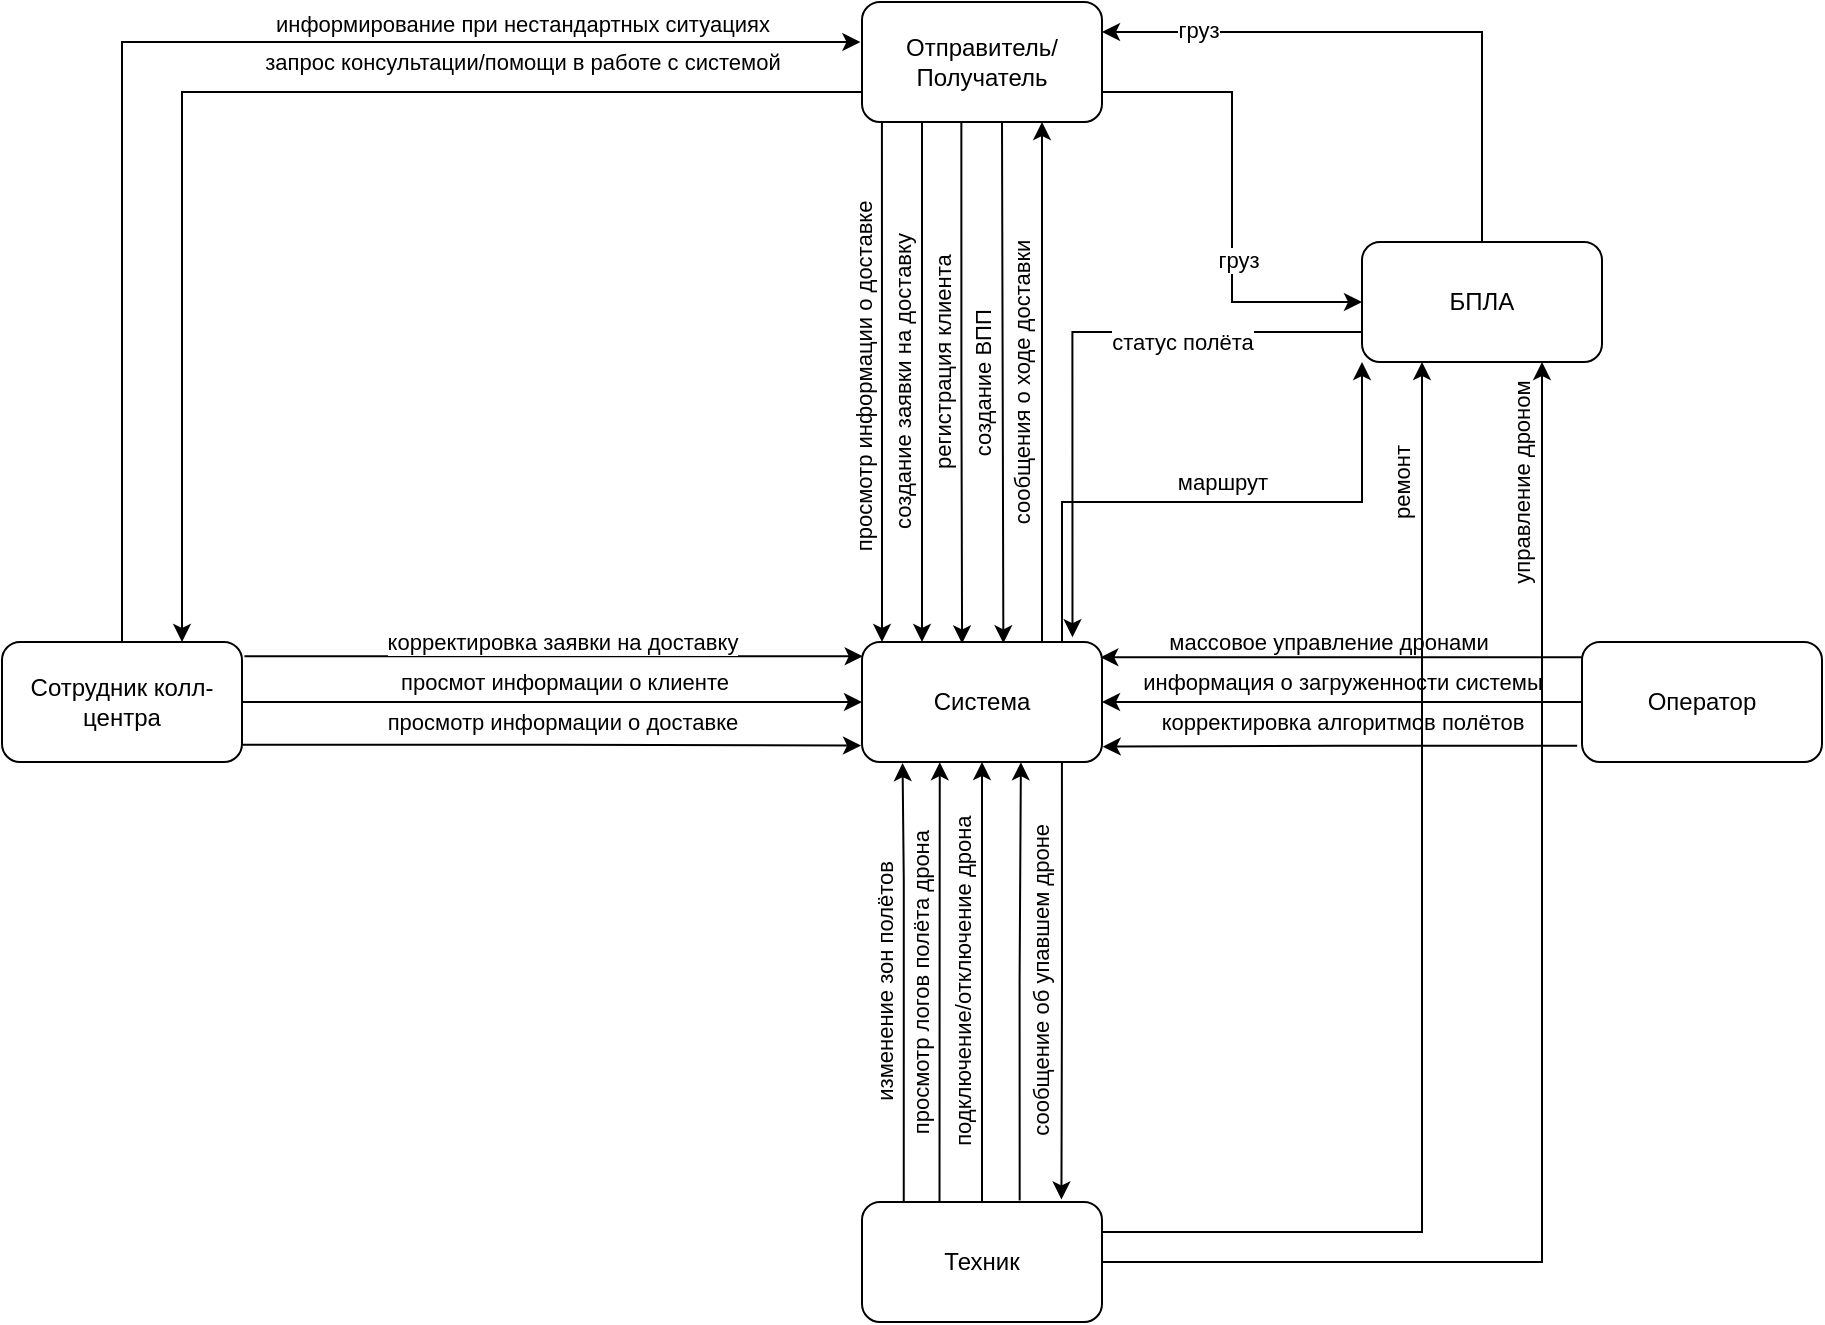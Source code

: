 <mxfile version="24.4.8" type="device">
  <diagram name="Page-1" id="ufsbn-yQDBMvoMUHdZ3s">
    <mxGraphModel dx="2918" dy="1888" grid="1" gridSize="10" guides="1" tooltips="1" connect="1" arrows="1" fold="1" page="1" pageScale="1" pageWidth="850" pageHeight="1100" math="0" shadow="0">
      <root>
        <mxCell id="0" />
        <mxCell id="1" parent="0" />
        <mxCell id="YhOTZicHrDQt2VLhJ91N-24" style="edgeStyle=orthogonalEdgeStyle;rounded=0;orthogonalLoop=1;jettySize=auto;html=1;exitX=0.75;exitY=0;exitDx=0;exitDy=0;entryX=0.75;entryY=1;entryDx=0;entryDy=0;" parent="1" source="YhOTZicHrDQt2VLhJ91N-1" target="YhOTZicHrDQt2VLhJ91N-2" edge="1">
          <mxGeometry relative="1" as="geometry" />
        </mxCell>
        <mxCell id="YhOTZicHrDQt2VLhJ91N-25" value="сообщения о ходе доставки" style="edgeLabel;html=1;align=center;verticalAlign=middle;resizable=0;points=[];rotation=-90;" parent="YhOTZicHrDQt2VLhJ91N-24" vertex="1" connectable="0">
          <mxGeometry x="-0.072" y="3" relative="1" as="geometry">
            <mxPoint x="-7" y="-9" as="offset" />
          </mxGeometry>
        </mxCell>
        <mxCell id="OkFSw4aNrmkY7vSU084l-10" style="edgeStyle=orthogonalEdgeStyle;rounded=0;orthogonalLoop=1;jettySize=auto;html=1;exitX=0.75;exitY=0;exitDx=0;exitDy=0;entryX=0;entryY=1;entryDx=0;entryDy=0;" parent="1" source="YhOTZicHrDQt2VLhJ91N-1" target="OkFSw4aNrmkY7vSU084l-1" edge="1">
          <mxGeometry relative="1" as="geometry">
            <Array as="points">
              <mxPoint x="450" y="220" />
              <mxPoint x="450" y="150" />
              <mxPoint x="600" y="150" />
            </Array>
          </mxGeometry>
        </mxCell>
        <mxCell id="OkFSw4aNrmkY7vSU084l-11" value="маршрут" style="edgeLabel;html=1;align=center;verticalAlign=middle;resizable=0;points=[];" parent="OkFSw4aNrmkY7vSU084l-10" vertex="1" connectable="0">
          <mxGeometry x="-0.181" y="4" relative="1" as="geometry">
            <mxPoint x="37" y="-6" as="offset" />
          </mxGeometry>
        </mxCell>
        <mxCell id="YhOTZicHrDQt2VLhJ91N-1" value="Система" style="rounded=1;whiteSpace=wrap;html=1;" parent="1" vertex="1">
          <mxGeometry x="350" y="220" width="120" height="60" as="geometry" />
        </mxCell>
        <mxCell id="YhOTZicHrDQt2VLhJ91N-10" style="edgeStyle=orthogonalEdgeStyle;rounded=0;orthogonalLoop=1;jettySize=auto;html=1;exitX=0.414;exitY=1.003;exitDx=0;exitDy=0;entryX=0.417;entryY=0.012;entryDx=0;entryDy=0;exitPerimeter=0;entryPerimeter=0;" parent="1" source="YhOTZicHrDQt2VLhJ91N-2" target="YhOTZicHrDQt2VLhJ91N-1" edge="1">
          <mxGeometry relative="1" as="geometry" />
        </mxCell>
        <mxCell id="YhOTZicHrDQt2VLhJ91N-11" value="создание ВПП" style="edgeLabel;html=1;align=center;verticalAlign=middle;resizable=0;points=[];rotation=-90;" parent="YhOTZicHrDQt2VLhJ91N-10" vertex="1" connectable="0">
          <mxGeometry x="0.289" y="1" relative="1" as="geometry">
            <mxPoint x="9" y="-37" as="offset" />
          </mxGeometry>
        </mxCell>
        <mxCell id="YhOTZicHrDQt2VLhJ91N-12" style="edgeStyle=orthogonalEdgeStyle;rounded=0;orthogonalLoop=1;jettySize=auto;html=1;exitX=0.25;exitY=1;exitDx=0;exitDy=0;entryX=0.25;entryY=0;entryDx=0;entryDy=0;" parent="1" source="YhOTZicHrDQt2VLhJ91N-2" target="YhOTZicHrDQt2VLhJ91N-1" edge="1">
          <mxGeometry relative="1" as="geometry" />
        </mxCell>
        <mxCell id="YhOTZicHrDQt2VLhJ91N-14" value="создание заявки на доставку" style="edgeLabel;html=1;align=center;verticalAlign=middle;resizable=0;points=[];rotation=-90;" parent="YhOTZicHrDQt2VLhJ91N-12" vertex="1" connectable="0">
          <mxGeometry x="0.624" y="1" relative="1" as="geometry">
            <mxPoint x="-11" y="-81" as="offset" />
          </mxGeometry>
        </mxCell>
        <mxCell id="YhOTZicHrDQt2VLhJ91N-46" style="edgeStyle=orthogonalEdgeStyle;rounded=0;orthogonalLoop=1;jettySize=auto;html=1;exitX=0.083;exitY=1;exitDx=0;exitDy=0;exitPerimeter=0;" parent="1" source="YhOTZicHrDQt2VLhJ91N-2" edge="1">
          <mxGeometry relative="1" as="geometry">
            <mxPoint x="360" y="220" as="targetPoint" />
          </mxGeometry>
        </mxCell>
        <mxCell id="YhOTZicHrDQt2VLhJ91N-47" value="просмотр информации о доставке" style="edgeLabel;html=1;align=center;verticalAlign=middle;resizable=0;points=[];rotation=-90;" parent="YhOTZicHrDQt2VLhJ91N-46" vertex="1" connectable="0">
          <mxGeometry x="0.172" y="1" relative="1" as="geometry">
            <mxPoint x="-11" y="-24" as="offset" />
          </mxGeometry>
        </mxCell>
        <mxCell id="YhOTZicHrDQt2VLhJ91N-48" style="edgeStyle=orthogonalEdgeStyle;rounded=0;orthogonalLoop=1;jettySize=auto;html=1;exitX=0;exitY=0.75;exitDx=0;exitDy=0;entryX=0.75;entryY=0;entryDx=0;entryDy=0;" parent="1" source="YhOTZicHrDQt2VLhJ91N-2" target="YhOTZicHrDQt2VLhJ91N-7" edge="1">
          <mxGeometry relative="1" as="geometry">
            <Array as="points">
              <mxPoint x="10" y="-55" />
            </Array>
          </mxGeometry>
        </mxCell>
        <mxCell id="YhOTZicHrDQt2VLhJ91N-49" value="запрос консультации/помощи в работе с системой" style="edgeLabel;html=1;align=center;verticalAlign=middle;resizable=0;points=[];" parent="YhOTZicHrDQt2VLhJ91N-48" vertex="1" connectable="0">
          <mxGeometry x="0.482" relative="1" as="geometry">
            <mxPoint x="170" y="-131" as="offset" />
          </mxGeometry>
        </mxCell>
        <mxCell id="OkFSw4aNrmkY7vSU084l-2" style="edgeStyle=orthogonalEdgeStyle;rounded=0;orthogonalLoop=1;jettySize=auto;html=1;exitX=1;exitY=0.75;exitDx=0;exitDy=0;entryX=0;entryY=0.5;entryDx=0;entryDy=0;" parent="1" source="YhOTZicHrDQt2VLhJ91N-2" target="OkFSw4aNrmkY7vSU084l-1" edge="1">
          <mxGeometry relative="1" as="geometry" />
        </mxCell>
        <mxCell id="OkFSw4aNrmkY7vSU084l-3" value="груз" style="edgeLabel;html=1;align=center;verticalAlign=middle;resizable=0;points=[];" parent="OkFSw4aNrmkY7vSU084l-2" vertex="1" connectable="0">
          <mxGeometry x="0.263" y="3" relative="1" as="geometry">
            <mxPoint as="offset" />
          </mxGeometry>
        </mxCell>
        <mxCell id="YhOTZicHrDQt2VLhJ91N-2" value="Отправитель/Получатель" style="rounded=1;whiteSpace=wrap;html=1;" parent="1" vertex="1">
          <mxGeometry x="350" y="-100" width="120" height="60" as="geometry" />
        </mxCell>
        <mxCell id="YhOTZicHrDQt2VLhJ91N-26" style="edgeStyle=orthogonalEdgeStyle;rounded=0;orthogonalLoop=1;jettySize=auto;html=1;exitX=0.009;exitY=0.128;exitDx=0;exitDy=0;entryX=0.993;entryY=0.128;entryDx=0;entryDy=0;entryPerimeter=0;exitPerimeter=0;" parent="1" source="YhOTZicHrDQt2VLhJ91N-4" target="YhOTZicHrDQt2VLhJ91N-1" edge="1">
          <mxGeometry relative="1" as="geometry" />
        </mxCell>
        <mxCell id="YhOTZicHrDQt2VLhJ91N-27" value="массовое управление дронами" style="edgeLabel;html=1;align=center;verticalAlign=middle;resizable=0;points=[];rotation=0;" parent="YhOTZicHrDQt2VLhJ91N-26" vertex="1" connectable="0">
          <mxGeometry x="0.178" y="-2" relative="1" as="geometry">
            <mxPoint x="14" y="-6" as="offset" />
          </mxGeometry>
        </mxCell>
        <mxCell id="YhOTZicHrDQt2VLhJ91N-29" style="edgeStyle=orthogonalEdgeStyle;rounded=0;orthogonalLoop=1;jettySize=auto;html=1;exitX=0;exitY=0.5;exitDx=0;exitDy=0;entryX=1;entryY=0.5;entryDx=0;entryDy=0;" parent="1" source="YhOTZicHrDQt2VLhJ91N-4" target="YhOTZicHrDQt2VLhJ91N-1" edge="1">
          <mxGeometry relative="1" as="geometry" />
        </mxCell>
        <mxCell id="YhOTZicHrDQt2VLhJ91N-30" value="информация о загруженности системы" style="edgeLabel;html=1;align=center;verticalAlign=middle;resizable=0;points=[];rotation=0;" parent="YhOTZicHrDQt2VLhJ91N-29" vertex="1" connectable="0">
          <mxGeometry x="-0.178" relative="1" as="geometry">
            <mxPoint x="-22" y="-10" as="offset" />
          </mxGeometry>
        </mxCell>
        <mxCell id="YhOTZicHrDQt2VLhJ91N-42" style="edgeStyle=orthogonalEdgeStyle;rounded=0;orthogonalLoop=1;jettySize=auto;html=1;exitX=-0.02;exitY=0.865;exitDx=0;exitDy=0;entryX=1.003;entryY=0.872;entryDx=0;entryDy=0;entryPerimeter=0;exitPerimeter=0;" parent="1" source="YhOTZicHrDQt2VLhJ91N-4" target="YhOTZicHrDQt2VLhJ91N-1" edge="1">
          <mxGeometry relative="1" as="geometry" />
        </mxCell>
        <mxCell id="YhOTZicHrDQt2VLhJ91N-43" value="корректировка алгоритмов полётов" style="edgeLabel;html=1;align=center;verticalAlign=middle;resizable=0;points=[];rotation=0;" parent="YhOTZicHrDQt2VLhJ91N-42" vertex="1" connectable="0">
          <mxGeometry x="-0.711" relative="1" as="geometry">
            <mxPoint x="-83" y="-12" as="offset" />
          </mxGeometry>
        </mxCell>
        <mxCell id="YhOTZicHrDQt2VLhJ91N-4" value="Оператор" style="rounded=1;whiteSpace=wrap;html=1;" parent="1" vertex="1">
          <mxGeometry x="710" y="220" width="120" height="60" as="geometry" />
        </mxCell>
        <mxCell id="YhOTZicHrDQt2VLhJ91N-33" style="edgeStyle=orthogonalEdgeStyle;rounded=0;orthogonalLoop=1;jettySize=auto;html=1;exitX=0.657;exitY=-0.013;exitDx=0;exitDy=0;entryX=0.662;entryY=1.002;entryDx=0;entryDy=0;exitPerimeter=0;entryPerimeter=0;" parent="1" source="YhOTZicHrDQt2VLhJ91N-5" target="YhOTZicHrDQt2VLhJ91N-1" edge="1">
          <mxGeometry relative="1" as="geometry" />
        </mxCell>
        <mxCell id="YhOTZicHrDQt2VLhJ91N-34" value="просмотр логов полёта дрона" style="edgeLabel;html=1;align=center;verticalAlign=middle;resizable=0;points=[];rotation=-90;" parent="YhOTZicHrDQt2VLhJ91N-33" vertex="1" connectable="0">
          <mxGeometry x="-0.621" y="1" relative="1" as="geometry">
            <mxPoint x="-48" y="-67" as="offset" />
          </mxGeometry>
        </mxCell>
        <mxCell id="YhOTZicHrDQt2VLhJ91N-35" style="edgeStyle=orthogonalEdgeStyle;rounded=0;orthogonalLoop=1;jettySize=auto;html=1;exitX=0.5;exitY=0;exitDx=0;exitDy=0;entryX=0.5;entryY=1;entryDx=0;entryDy=0;" parent="1" source="YhOTZicHrDQt2VLhJ91N-5" target="YhOTZicHrDQt2VLhJ91N-1" edge="1">
          <mxGeometry relative="1" as="geometry" />
        </mxCell>
        <mxCell id="YhOTZicHrDQt2VLhJ91N-37" style="edgeStyle=orthogonalEdgeStyle;rounded=0;orthogonalLoop=1;jettySize=auto;html=1;exitX=0.323;exitY=0.017;exitDx=0;exitDy=0;entryX=0.324;entryY=1.002;entryDx=0;entryDy=0;entryPerimeter=0;exitPerimeter=0;" parent="1" source="YhOTZicHrDQt2VLhJ91N-5" target="YhOTZicHrDQt2VLhJ91N-1" edge="1">
          <mxGeometry relative="1" as="geometry" />
        </mxCell>
        <mxCell id="YhOTZicHrDQt2VLhJ91N-38" value="подключение/отключение дрона" style="edgeLabel;html=1;align=center;verticalAlign=middle;resizable=0;points=[];rotation=-90;" parent="YhOTZicHrDQt2VLhJ91N-37" vertex="1" connectable="0">
          <mxGeometry x="-0.304" relative="1" as="geometry">
            <mxPoint x="11" y="-34" as="offset" />
          </mxGeometry>
        </mxCell>
        <mxCell id="OkFSw4aNrmkY7vSU084l-6" style="edgeStyle=orthogonalEdgeStyle;rounded=0;orthogonalLoop=1;jettySize=auto;html=1;exitX=1;exitY=0.5;exitDx=0;exitDy=0;entryX=0.75;entryY=1;entryDx=0;entryDy=0;" parent="1" source="YhOTZicHrDQt2VLhJ91N-5" target="OkFSw4aNrmkY7vSU084l-1" edge="1">
          <mxGeometry relative="1" as="geometry" />
        </mxCell>
        <mxCell id="OkFSw4aNrmkY7vSU084l-7" value="управление дроном" style="edgeLabel;html=1;align=center;verticalAlign=middle;resizable=0;points=[];rotation=-90;" parent="OkFSw4aNrmkY7vSU084l-6" vertex="1" connectable="0">
          <mxGeometry x="0.838" y="1" relative="1" as="geometry">
            <mxPoint x="-9" y="6" as="offset" />
          </mxGeometry>
        </mxCell>
        <mxCell id="OkFSw4aNrmkY7vSU084l-8" style="edgeStyle=orthogonalEdgeStyle;rounded=0;orthogonalLoop=1;jettySize=auto;html=1;exitX=1;exitY=0.25;exitDx=0;exitDy=0;entryX=0.25;entryY=1;entryDx=0;entryDy=0;" parent="1" source="YhOTZicHrDQt2VLhJ91N-5" target="OkFSw4aNrmkY7vSU084l-1" edge="1">
          <mxGeometry relative="1" as="geometry" />
        </mxCell>
        <mxCell id="OkFSw4aNrmkY7vSU084l-9" value="ремонт" style="edgeLabel;html=1;align=center;verticalAlign=middle;resizable=0;points=[];rotation=-90;" parent="OkFSw4aNrmkY7vSU084l-8" vertex="1" connectable="0">
          <mxGeometry x="0.683" y="1" relative="1" as="geometry">
            <mxPoint x="-9" y="-34" as="offset" />
          </mxGeometry>
        </mxCell>
        <mxCell id="YhOTZicHrDQt2VLhJ91N-5" value="Техник" style="rounded=1;whiteSpace=wrap;html=1;" parent="1" vertex="1">
          <mxGeometry x="350" y="500" width="120" height="60" as="geometry" />
        </mxCell>
        <mxCell id="YhOTZicHrDQt2VLhJ91N-31" style="edgeStyle=orthogonalEdgeStyle;rounded=0;orthogonalLoop=1;jettySize=auto;html=1;exitX=1.01;exitY=0.119;exitDx=0;exitDy=0;entryX=0.003;entryY=0.119;entryDx=0;entryDy=0;entryPerimeter=0;exitPerimeter=0;" parent="1" source="YhOTZicHrDQt2VLhJ91N-7" target="YhOTZicHrDQt2VLhJ91N-1" edge="1">
          <mxGeometry relative="1" as="geometry" />
        </mxCell>
        <mxCell id="YhOTZicHrDQt2VLhJ91N-32" value="корректировка заявки на доставку" style="edgeLabel;html=1;align=center;verticalAlign=middle;resizable=0;points=[];" parent="YhOTZicHrDQt2VLhJ91N-31" vertex="1" connectable="0">
          <mxGeometry x="-0.235" y="-2" relative="1" as="geometry">
            <mxPoint x="40" y="-9" as="offset" />
          </mxGeometry>
        </mxCell>
        <mxCell id="YhOTZicHrDQt2VLhJ91N-52" style="edgeStyle=orthogonalEdgeStyle;rounded=0;orthogonalLoop=1;jettySize=auto;html=1;exitX=1.003;exitY=0.856;exitDx=0;exitDy=0;entryX=-0.004;entryY=0.863;entryDx=0;entryDy=0;entryPerimeter=0;exitPerimeter=0;" parent="1" source="YhOTZicHrDQt2VLhJ91N-7" target="YhOTZicHrDQt2VLhJ91N-1" edge="1">
          <mxGeometry relative="1" as="geometry" />
        </mxCell>
        <mxCell id="YhOTZicHrDQt2VLhJ91N-53" value="просмотр информации о доставке" style="edgeLabel;html=1;align=center;verticalAlign=middle;resizable=0;points=[];" parent="YhOTZicHrDQt2VLhJ91N-52" vertex="1" connectable="0">
          <mxGeometry x="0.282" y="-1" relative="1" as="geometry">
            <mxPoint x="-39" y="-13" as="offset" />
          </mxGeometry>
        </mxCell>
        <mxCell id="YhOTZicHrDQt2VLhJ91N-54" style="edgeStyle=orthogonalEdgeStyle;rounded=0;orthogonalLoop=1;jettySize=auto;html=1;exitX=1;exitY=0.5;exitDx=0;exitDy=0;entryX=0;entryY=0.5;entryDx=0;entryDy=0;" parent="1" source="YhOTZicHrDQt2VLhJ91N-7" target="YhOTZicHrDQt2VLhJ91N-1" edge="1">
          <mxGeometry relative="1" as="geometry" />
        </mxCell>
        <mxCell id="YhOTZicHrDQt2VLhJ91N-55" value="просмот информации о клиенте" style="edgeLabel;html=1;align=center;verticalAlign=middle;resizable=0;points=[];" parent="YhOTZicHrDQt2VLhJ91N-54" vertex="1" connectable="0">
          <mxGeometry x="0.694" relative="1" as="geometry">
            <mxPoint x="-102" y="-10" as="offset" />
          </mxGeometry>
        </mxCell>
        <mxCell id="YhOTZicHrDQt2VLhJ91N-56" style="edgeStyle=orthogonalEdgeStyle;rounded=0;orthogonalLoop=1;jettySize=auto;html=1;exitX=0.5;exitY=1;exitDx=0;exitDy=0;entryX=-0.007;entryY=0.326;entryDx=0;entryDy=0;entryPerimeter=0;" parent="1" source="YhOTZicHrDQt2VLhJ91N-7" target="YhOTZicHrDQt2VLhJ91N-2" edge="1">
          <mxGeometry relative="1" as="geometry">
            <Array as="points">
              <mxPoint x="-20" y="-80" />
              <mxPoint x="349" y="-80" />
            </Array>
          </mxGeometry>
        </mxCell>
        <mxCell id="YhOTZicHrDQt2VLhJ91N-57" value="информирование при нестандартных ситуациях" style="edgeLabel;html=1;align=center;verticalAlign=middle;resizable=0;points=[];" parent="YhOTZicHrDQt2VLhJ91N-56" vertex="1" connectable="0">
          <mxGeometry x="-0.124" y="-1" relative="1" as="geometry">
            <mxPoint x="199" y="-50" as="offset" />
          </mxGeometry>
        </mxCell>
        <mxCell id="YhOTZicHrDQt2VLhJ91N-7" value="Сотрудник колл-центра" style="rounded=1;whiteSpace=wrap;html=1;" parent="1" vertex="1">
          <mxGeometry x="-80" y="220" width="120" height="60" as="geometry" />
        </mxCell>
        <mxCell id="YhOTZicHrDQt2VLhJ91N-39" style="edgeStyle=orthogonalEdgeStyle;rounded=0;orthogonalLoop=1;jettySize=auto;html=1;entryX=0.831;entryY=-0.021;entryDx=0;entryDy=0;entryPerimeter=0;exitX=0.833;exitY=1;exitDx=0;exitDy=0;exitPerimeter=0;" parent="1" source="YhOTZicHrDQt2VLhJ91N-1" target="YhOTZicHrDQt2VLhJ91N-5" edge="1">
          <mxGeometry relative="1" as="geometry" />
        </mxCell>
        <mxCell id="YhOTZicHrDQt2VLhJ91N-40" value="сообщение об упавшем дроне" style="edgeLabel;html=1;align=center;verticalAlign=middle;resizable=0;points=[];rotation=-90;" parent="YhOTZicHrDQt2VLhJ91N-39" vertex="1" connectable="0">
          <mxGeometry x="0.517" y="-2" relative="1" as="geometry">
            <mxPoint x="-8" y="-56" as="offset" />
          </mxGeometry>
        </mxCell>
        <mxCell id="YhOTZicHrDQt2VLhJ91N-44" style="edgeStyle=orthogonalEdgeStyle;rounded=0;orthogonalLoop=1;jettySize=auto;html=1;entryX=0.169;entryY=1.009;entryDx=0;entryDy=0;entryPerimeter=0;exitX=0.174;exitY=-0.008;exitDx=0;exitDy=0;exitPerimeter=0;" parent="1" source="YhOTZicHrDQt2VLhJ91N-5" target="YhOTZicHrDQt2VLhJ91N-1" edge="1">
          <mxGeometry relative="1" as="geometry">
            <mxPoint x="370" y="430" as="sourcePoint" />
            <Array as="points">
              <mxPoint x="371" y="340" />
            </Array>
          </mxGeometry>
        </mxCell>
        <mxCell id="YhOTZicHrDQt2VLhJ91N-45" value="изменение зон полётов" style="edgeLabel;html=1;align=center;verticalAlign=middle;resizable=0;points=[];rotation=-90;" parent="YhOTZicHrDQt2VLhJ91N-44" vertex="1" connectable="0">
          <mxGeometry x="-0.156" y="2" relative="1" as="geometry">
            <mxPoint x="-8" y="-17" as="offset" />
          </mxGeometry>
        </mxCell>
        <mxCell id="YhOTZicHrDQt2VLhJ91N-58" style="edgeStyle=orthogonalEdgeStyle;rounded=0;orthogonalLoop=1;jettySize=auto;html=1;entryX=0.589;entryY=0.011;entryDx=0;entryDy=0;entryPerimeter=0;exitX=0.583;exitY=0.997;exitDx=0;exitDy=0;exitPerimeter=0;" parent="1" source="YhOTZicHrDQt2VLhJ91N-2" target="YhOTZicHrDQt2VLhJ91N-1" edge="1">
          <mxGeometry relative="1" as="geometry">
            <mxPoint x="475.84" y="-18.69" as="sourcePoint" />
            <mxPoint x="470.0" y="219.99" as="targetPoint" />
            <Array as="points">
              <mxPoint x="420" y="-39" />
              <mxPoint x="421" y="-39" />
            </Array>
          </mxGeometry>
        </mxCell>
        <mxCell id="YhOTZicHrDQt2VLhJ91N-59" value="регистрация клиента" style="edgeLabel;html=1;align=center;verticalAlign=middle;resizable=0;points=[];rotation=-90;" parent="YhOTZicHrDQt2VLhJ91N-58" vertex="1" connectable="0">
          <mxGeometry x="-0.07" y="1" relative="1" as="geometry">
            <mxPoint x="-31" as="offset" />
          </mxGeometry>
        </mxCell>
        <mxCell id="OkFSw4aNrmkY7vSU084l-4" style="edgeStyle=orthogonalEdgeStyle;rounded=0;orthogonalLoop=1;jettySize=auto;html=1;exitX=0.5;exitY=0;exitDx=0;exitDy=0;entryX=1;entryY=0.25;entryDx=0;entryDy=0;" parent="1" source="OkFSw4aNrmkY7vSU084l-1" target="YhOTZicHrDQt2VLhJ91N-2" edge="1">
          <mxGeometry relative="1" as="geometry" />
        </mxCell>
        <mxCell id="OkFSw4aNrmkY7vSU084l-5" value="груз" style="edgeLabel;html=1;align=center;verticalAlign=middle;resizable=0;points=[];" parent="OkFSw4aNrmkY7vSU084l-4" vertex="1" connectable="0">
          <mxGeometry x="0.676" y="-1" relative="1" as="geometry">
            <mxPoint as="offset" />
          </mxGeometry>
        </mxCell>
        <mxCell id="OkFSw4aNrmkY7vSU084l-1" value="БПЛА" style="rounded=1;whiteSpace=wrap;html=1;" parent="1" vertex="1">
          <mxGeometry x="600" y="20" width="120" height="60" as="geometry" />
        </mxCell>
        <mxCell id="OkFSw4aNrmkY7vSU084l-12" style="edgeStyle=orthogonalEdgeStyle;rounded=0;orthogonalLoop=1;jettySize=auto;html=1;exitX=0;exitY=0.75;exitDx=0;exitDy=0;entryX=0.877;entryY=-0.04;entryDx=0;entryDy=0;entryPerimeter=0;" parent="1" source="OkFSw4aNrmkY7vSU084l-1" target="YhOTZicHrDQt2VLhJ91N-1" edge="1">
          <mxGeometry relative="1" as="geometry" />
        </mxCell>
        <mxCell id="OkFSw4aNrmkY7vSU084l-13" value="статус полёта" style="edgeLabel;html=1;align=center;verticalAlign=middle;resizable=0;points=[];" parent="OkFSw4aNrmkY7vSU084l-12" vertex="1" connectable="0">
          <mxGeometry x="-0.259" y="1" relative="1" as="geometry">
            <mxPoint x="20" y="4" as="offset" />
          </mxGeometry>
        </mxCell>
      </root>
    </mxGraphModel>
  </diagram>
</mxfile>
